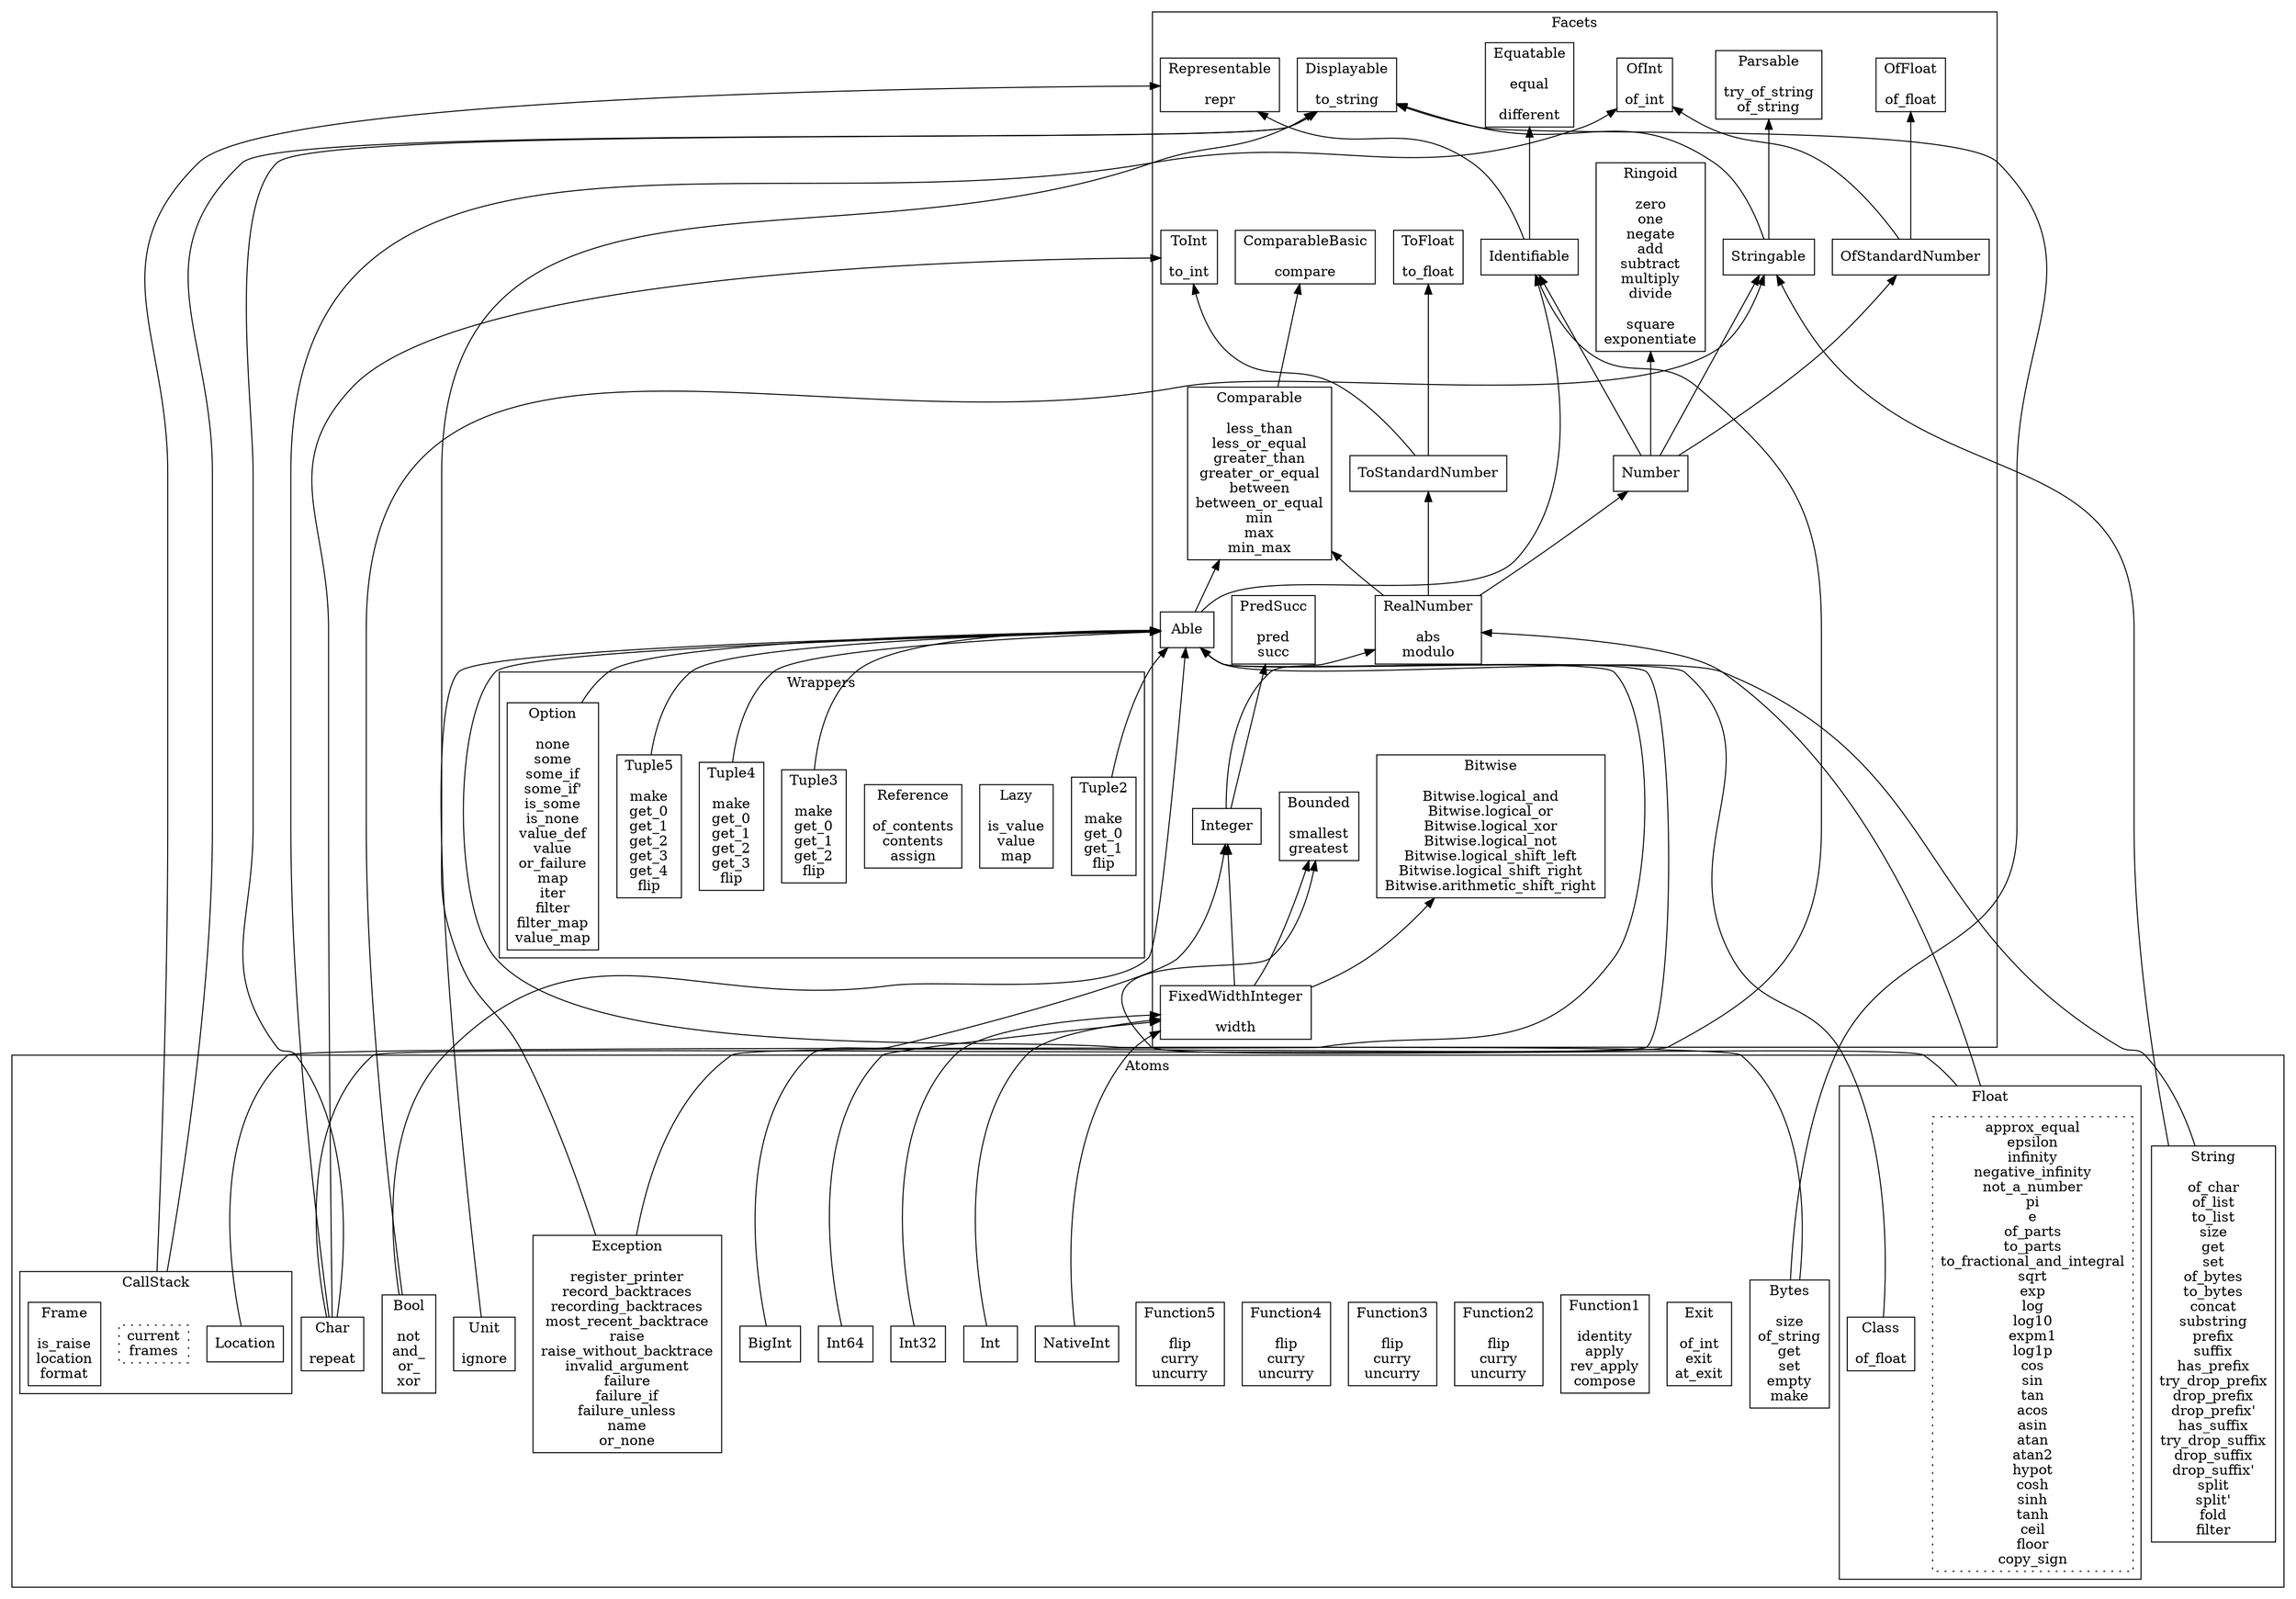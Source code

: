 digraph {
  compound=true
  rankdir="BT"
  node [shape="box"]
  subgraph cluster_Facets {
    label="Facets"
    labelloc="b"
    representable [label="Representable\n\nrepr"]
    equatable [label="Equatable\n\nequal\n\ndifferent"]
    displayable [label="Displayable\n\nto_string"]
    parsable [label="Parsable\n\ntry_of_string\nof_string"]
    comparablebasic [label="ComparableBasic\n\ncompare"]
    comparable [label="Comparable\n\nless_than\nless_or_equal\ngreater_than\ngreater_or_equal\nbetween\nbetween_or_equal\nmin\nmax\nmin_max"]
    ringoid [label="Ringoid\n\nzero\none\nnegate\nadd\nsubtract\nmultiply\ndivide\n\nsquare\nexponentiate"]
    ofint [label="OfInt\n\nof_int"]
    toint [label="ToInt\n\nto_int"]
    offloat [label="OfFloat\n\nof_float"]
    tofloat [label="ToFloat\n\nto_float"]
    predsucc [label="PredSucc\n\npred\nsucc"]
    bounded [label="Bounded\n\nsmallest\ngreatest"]
    bitwise [label="Bitwise\n\nBitwise.logical_and\nBitwise.logical_or\nBitwise.logical_xor\nBitwise.logical_not\nBitwise.logical_shift_left\nBitwise.logical_shift_right\nBitwise.arithmetic_shift_right"]
    identifiable [label="Identifiable"]
    able [label="Able"]
    stringable [label="Stringable"]
    ofstandardnumber [label="OfStandardNumber"]
    number [label="Number"]
    tostandardnumber [label="ToStandardNumber"]
    realnumber [label="RealNumber\n\nabs\nmodulo"]
    integer [label="Integer"]
    fixedwidthinteger [label="FixedWidthInteger\n\nwidth"]
  }
  subgraph cluster_Atoms {
    label="Atoms"
    labelloc="b"
    subgraph cluster_CallStack {
      label="CallStack"
      labelloc="b"
      callstack [style="dotted",label="current\nframes"]
      location [label="Location"]
      frame [label="Frame\n\nis_raise\nlocation\nformat"]
    }
    exception [label="Exception\n\nregister_printer\nrecord_backtraces\nrecording_backtraces\nmost_recent_backtrace\nraise\nraise_without_backtrace\ninvalid_argument\nfailure\nfailure_if\nfailure_unless\nname\nor_none"]
    exit [label="Exit\n\nof_int\nexit\nat_exit"]
    function1 [label="Function1\n\nidentity\napply\nrev_apply\ncompose"]
    function2 [label="Function2\n\nflip\ncurry\nuncurry"]
    function3 [label="Function3\n\nflip\ncurry\nuncurry"]
    function4 [label="Function4\n\nflip\ncurry\nuncurry"]
    function5 [label="Function5\n\nflip\ncurry\nuncurry"]
    unit [label="Unit\n\nignore"]
    bool [label="Bool\n\nnot\nand_\nor_\nxor"]
    char [label="Char\n\nrepeat"]
    int [label="Int"]
    int32 [label="Int32"]
    int64 [label="Int64"]
    nativeint [label="NativeInt"]
    bigint [label="BigInt"]
    subgraph cluster_Float {
      label="Float"
      labelloc="b"
      float [style="dotted",label="approx_equal\nepsilon\ninfinity\nnegative_infinity\nnot_a_number\npi\ne\nof_parts\nto_parts\nto_fractional_and_integral\nsqrt\nexp\nlog\nlog10\nexpm1\nlog1p\ncos\nsin\ntan\nacos\nasin\natan\natan2\nhypot\ncosh\nsinh\ntanh\nceil\nfloor\ncopy_sign"]
      float_class [label="Class\n\nof_float"]
    }
    string [label="String\n\nof_char\nof_list\nto_list\nsize\nget\nset\nof_bytes\nto_bytes\nconcat\nsubstring\nprefix\nsuffix\nhas_prefix\ntry_drop_prefix\ndrop_prefix\ndrop_prefix'\nhas_suffix\ntry_drop_suffix\ndrop_suffix\ndrop_suffix'\nsplit\nsplit'\nfold\nfilter"]
    bytes [label="Bytes\n\nsize\nof_string\nget\nset\nempty\nmake"]
  }
  subgraph cluster_Wrappers {
    label="Wrappers"
    labelloc="b"
    option [label="Option\n\nnone\nsome\nsome_if\nsome_if'\nis_some\nis_none\nvalue_def\nvalue\nor_failure\nmap\niter\nfilter\nfilter_map\nvalue_map"]
    lazy [label="Lazy\n\nis_value\nvalue\nmap"]
    reference [label="Reference\n\nof_contents\ncontents\nassign"]
    tuple2 [label="Tuple2\n\nmake\nget_0\nget_1\nflip"]
    tuple3 [label="Tuple3\n\nmake\nget_0\nget_1\nget_2\nflip"]
    tuple4 [label="Tuple4\n\nmake\nget_0\nget_1\nget_2\nget_3\nflip"]
    tuple5 [label="Tuple5\n\nmake\nget_0\nget_1\nget_2\nget_3\nget_4\nflip"]
  }
  comparable -> comparablebasic
  identifiable -> equatable
  identifiable -> representable
  able -> identifiable
  able -> comparable
  stringable -> displayable
  stringable -> parsable
  ofstandardnumber -> ofint
  ofstandardnumber -> offloat
  number -> identifiable
  number -> stringable
  number -> ringoid
  number -> ofstandardnumber
  tostandardnumber -> toint
  tostandardnumber -> tofloat
  realnumber -> number
  realnumber -> comparable
  realnumber -> tostandardnumber
  integer -> realnumber
  integer -> predsucc
  fixedwidthinteger -> integer
  fixedwidthinteger -> bounded
  fixedwidthinteger -> bitwise
  callstack -> displayable [ltail="cluster_CallStack"]
  callstack -> representable [ltail="cluster_CallStack"]
  location -> able
  exception -> identifiable
  exception -> displayable
  unit -> able
  bool -> able
  bool -> stringable
  char -> able
  char -> displayable
  char -> ofint
  char -> toint
  int -> fixedwidthinteger
  int32 -> fixedwidthinteger
  int64 -> fixedwidthinteger
  nativeint -> fixedwidthinteger
  bigint -> integer
  float -> realnumber [ltail="cluster_Float"]
  float -> bounded [ltail="cluster_Float"]
  float_class -> able
  string -> able
  string -> stringable
  bytes -> able
  bytes -> displayable
  option -> able
  tuple2 -> able
  tuple3 -> able
  tuple4 -> able
  tuple5 -> able
}
